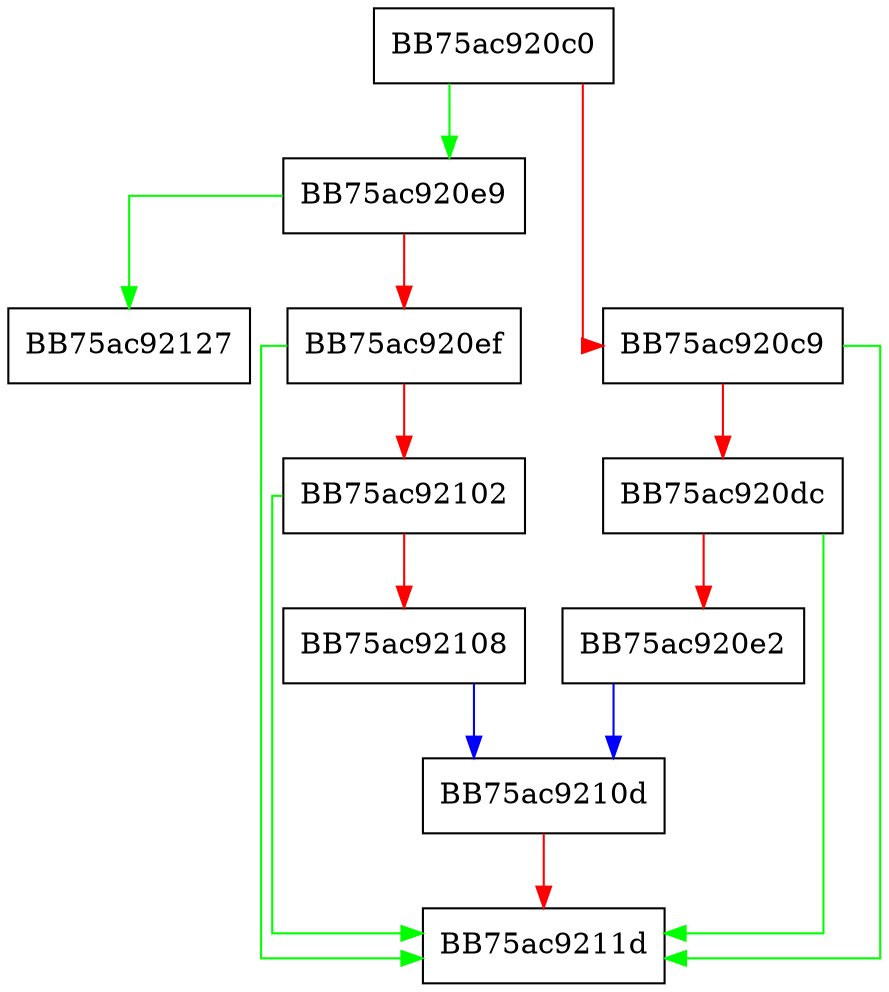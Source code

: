 digraph ProcessNotificationEx {
  node [shape="box"];
  graph [splines=ortho];
  BB75ac920c0 -> BB75ac920e9 [color="green"];
  BB75ac920c0 -> BB75ac920c9 [color="red"];
  BB75ac920c9 -> BB75ac9211d [color="green"];
  BB75ac920c9 -> BB75ac920dc [color="red"];
  BB75ac920dc -> BB75ac9211d [color="green"];
  BB75ac920dc -> BB75ac920e2 [color="red"];
  BB75ac920e2 -> BB75ac9210d [color="blue"];
  BB75ac920e9 -> BB75ac92127 [color="green"];
  BB75ac920e9 -> BB75ac920ef [color="red"];
  BB75ac920ef -> BB75ac9211d [color="green"];
  BB75ac920ef -> BB75ac92102 [color="red"];
  BB75ac92102 -> BB75ac9211d [color="green"];
  BB75ac92102 -> BB75ac92108 [color="red"];
  BB75ac92108 -> BB75ac9210d [color="blue"];
  BB75ac9210d -> BB75ac9211d [color="red"];
}